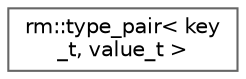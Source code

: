 digraph "Иерархия классов. Графический вид."
{
 // LATEX_PDF_SIZE
  bgcolor="transparent";
  edge [fontname=Helvetica,fontsize=10,labelfontname=Helvetica,labelfontsize=10];
  node [fontname=Helvetica,fontsize=10,shape=box,height=0.2,width=0.4];
  rankdir="LR";
  Node0 [id="Node000000",label="rm::type_pair\< key\l_t, value_t \>",height=0.2,width=0.4,color="grey40", fillcolor="white", style="filled",URL="$structrm_1_1type__pair.html",tooltip=" "];
}
